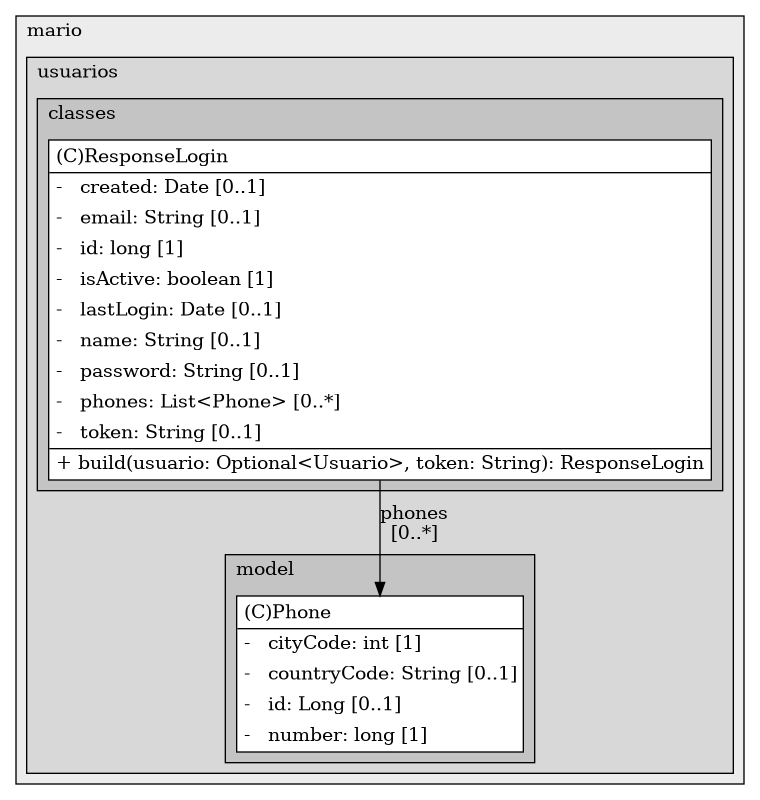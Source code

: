 @startuml

/' diagram meta data start
config=StructureConfiguration;
{
  "projectClassification": {
    "searchMode": "OpenProject", // OpenProject, AllProjects
    "includedProjects": "",
    "pathEndKeywords": "*.impl",
    "isClientPath": "",
    "isClientName": "",
    "isTestPath": "",
    "isTestName": "",
    "isMappingPath": "",
    "isMappingName": "",
    "isDataAccessPath": "",
    "isDataAccessName": "",
    "isDataStructurePath": "",
    "isDataStructureName": "",
    "isInterfaceStructuresPath": "",
    "isInterfaceStructuresName": "",
    "isEntryPointPath": "",
    "isEntryPointName": "",
    "treatFinalFieldsAsMandatory": false
  },
  "graphRestriction": {
    "classPackageExcludeFilter": "",
    "classPackageIncludeFilter": "",
    "classNameExcludeFilter": "",
    "classNameIncludeFilter": "",
    "methodNameExcludeFilter": "",
    "methodNameIncludeFilter": "",
    "removeByInheritance": "", // inheritance/annotation based filtering is done in a second step
    "removeByAnnotation": "",
    "removeByClassPackage": "", // cleanup the graph after inheritance/annotation based filtering is done
    "removeByClassName": "",
    "cutMappings": false,
    "cutEnum": true,
    "cutTests": true,
    "cutClient": true,
    "cutDataAccess": true,
    "cutInterfaceStructures": true,
    "cutDataStructures": true,
    "cutGetterAndSetter": true,
    "cutConstructors": true
  },
  "graphTraversal": {
    "forwardDepth": 6,
    "backwardDepth": 6,
    "classPackageExcludeFilter": "",
    "classPackageIncludeFilter": "",
    "classNameExcludeFilter": "",
    "classNameIncludeFilter": "",
    "methodNameExcludeFilter": "",
    "methodNameIncludeFilter": "",
    "hideMappings": false,
    "hideDataStructures": false,
    "hidePrivateMethods": true,
    "hideInterfaceCalls": true, // indirection: implementation -> interface (is hidden) -> implementation
    "onlyShowApplicationEntryPoints": false, // root node is included
    "useMethodCallsForStructureDiagram": "ForwardOnly" // ForwardOnly, BothDirections, No
  },
  "details": {
    "aggregation": "GroupByClass", // ByClass, GroupByClass, None
    "showClassGenericTypes": true,
    "showMethods": true,
    "showMethodParameterNames": true,
    "showMethodParameterTypes": true,
    "showMethodReturnType": true,
    "showPackageLevels": 10,
    "showDetailedClassStructure": true
  },
  "rootClass": "com.mario.usuarios.classes.ResponseLogin",
  "extensionCallbackMethod": "" // qualified.class.name#methodName - signature: public static String method(String)
}
diagram meta data end '/



digraph g {
    rankdir="TB"
    splines=polyline
    

'nodes 
subgraph cluster_103666436 { 
   	label=mario
	labeljust=l
	fillcolor="#ececec"
	style=filled
   
   subgraph cluster_1532315985 { 
   	label=usuarios
	labeljust=l
	fillcolor="#d8d8d8"
	style=filled
   
   subgraph cluster_694132522 { 
   	label=model
	labeljust=l
	fillcolor="#c4c4c4"
	style=filled
   
   Phone1407706487[
	label=<<TABLE BORDER="1" CELLBORDER="0" CELLPADDING="4" CELLSPACING="0">
<TR><TD ALIGN="LEFT" >(C)Phone</TD></TR>
<HR/>
<TR><TD ALIGN="LEFT" >-   cityCode: int [1]</TD></TR>
<TR><TD ALIGN="LEFT" >-   countryCode: String [0..1]</TD></TR>
<TR><TD ALIGN="LEFT" >-   id: Long [0..1]</TD></TR>
<TR><TD ALIGN="LEFT" >-   number: long [1]</TD></TR>
</TABLE>>
	style=filled
	margin=0
	shape=plaintext
	fillcolor="#FFFFFF"
];
} 

subgraph cluster_968089575 { 
   	label=classes
	labeljust=l
	fillcolor="#c4c4c4"
	style=filled
   
   ResponseLogin482097420[
	label=<<TABLE BORDER="1" CELLBORDER="0" CELLPADDING="4" CELLSPACING="0">
<TR><TD ALIGN="LEFT" >(C)ResponseLogin</TD></TR>
<HR/>
<TR><TD ALIGN="LEFT" >-   created: Date [0..1]</TD></TR>
<TR><TD ALIGN="LEFT" >-   email: String [0..1]</TD></TR>
<TR><TD ALIGN="LEFT" >-   id: long [1]</TD></TR>
<TR><TD ALIGN="LEFT" >-   isActive: boolean [1]</TD></TR>
<TR><TD ALIGN="LEFT" >-   lastLogin: Date [0..1]</TD></TR>
<TR><TD ALIGN="LEFT" >-   name: String [0..1]</TD></TR>
<TR><TD ALIGN="LEFT" >-   password: String [0..1]</TD></TR>
<TR><TD ALIGN="LEFT" >-   phones: List&lt;Phone&gt; [0..*]</TD></TR>
<TR><TD ALIGN="LEFT" >-   token: String [0..1]</TD></TR>
<HR/>
<TR><TD ALIGN="LEFT" >+ build(usuario: Optional&lt;Usuario&gt;, token: String): ResponseLogin</TD></TR>
</TABLE>>
	style=filled
	margin=0
	shape=plaintext
	fillcolor="#FFFFFF"
];
} 
} 
} 

'edges    
ResponseLogin482097420 -> Phone1407706487[label="phones
[0..*]"];
    
}
@enduml
